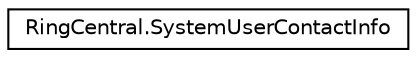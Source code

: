 digraph "Graphical Class Hierarchy"
{
 // LATEX_PDF_SIZE
  edge [fontname="Helvetica",fontsize="10",labelfontname="Helvetica",labelfontsize="10"];
  node [fontname="Helvetica",fontsize="10",shape=record];
  rankdir="LR";
  Node0 [label="RingCentral.SystemUserContactInfo",height=0.2,width=0.4,color="black", fillcolor="white", style="filled",URL="$classRingCentral_1_1SystemUserContactInfo.html",tooltip="Personal contact information"];
}
